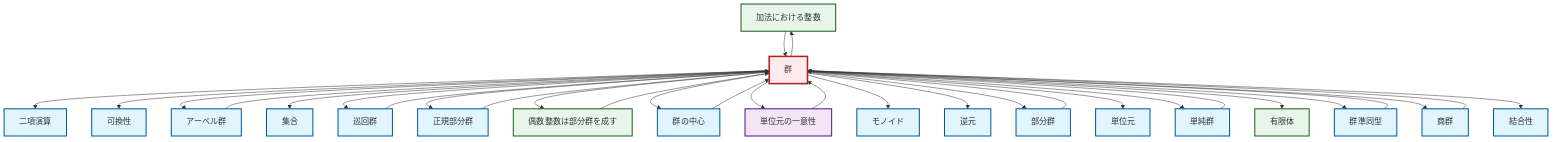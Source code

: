 graph TD
    classDef definition fill:#e1f5fe,stroke:#01579b,stroke-width:2px
    classDef theorem fill:#f3e5f5,stroke:#4a148c,stroke-width:2px
    classDef axiom fill:#fff3e0,stroke:#e65100,stroke-width:2px
    classDef example fill:#e8f5e9,stroke:#1b5e20,stroke-width:2px
    classDef current fill:#ffebee,stroke:#b71c1c,stroke-width:3px
    ex-integers-addition["加法における整数"]:::example
    def-binary-operation["二項演算"]:::definition
    def-normal-subgroup["正規部分群"]:::definition
    def-commutativity["可換性"]:::definition
    def-center-of-group["群の中心"]:::definition
    def-quotient-group["商群"]:::definition
    def-abelian-group["アーベル群"]:::definition
    def-inverse-element["逆元"]:::definition
    ex-even-integers-subgroup["偶数整数は部分群を成す"]:::example
    thm-unique-identity["単位元の一意性"]:::theorem
    def-simple-group["単純群"]:::definition
    def-subgroup["部分群"]:::definition
    def-cyclic-group["巡回群"]:::definition
    def-homomorphism["群準同型"]:::definition
    ex-finite-field["有限体"]:::example
    def-monoid["モノイド"]:::definition
    def-group["群"]:::definition
    def-set["集合"]:::definition
    def-associativity["結合性"]:::definition
    def-identity-element["単位元"]:::definition
    def-group --> def-binary-operation
    def-group --> def-commutativity
    def-group --> def-abelian-group
    ex-even-integers-subgroup --> def-group
    def-group --> def-set
    def-group --> def-cyclic-group
    def-group --> def-normal-subgroup
    def-group --> ex-even-integers-subgroup
    def-group --> def-center-of-group
    def-group --> thm-unique-identity
    def-homomorphism --> def-group
    def-group --> def-monoid
    def-quotient-group --> def-group
    def-group --> def-inverse-element
    def-abelian-group --> def-group
    def-group --> def-subgroup
    def-group --> def-identity-element
    ex-integers-addition --> def-group
    def-group --> def-simple-group
    def-group --> ex-finite-field
    def-normal-subgroup --> def-group
    def-simple-group --> def-group
    def-subgroup --> def-group
    def-cyclic-group --> def-group
    def-group --> def-homomorphism
    def-center-of-group --> def-group
    thm-unique-identity --> def-group
    def-group --> def-quotient-group
    def-group --> def-associativity
    def-group --> ex-integers-addition
    class def-group current